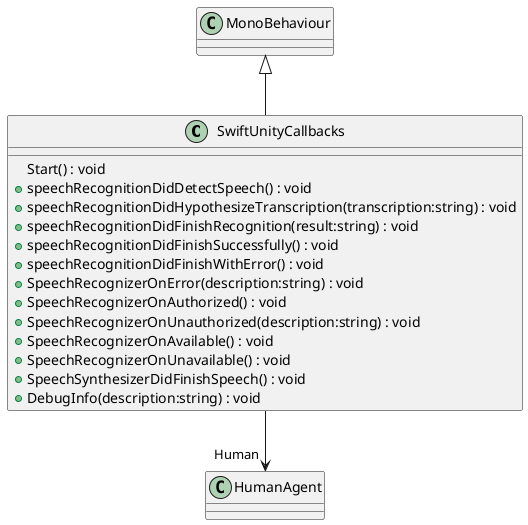 @startuml
class SwiftUnityCallbacks {
    Start() : void
    + speechRecognitionDidDetectSpeech() : void
    + speechRecognitionDidHypothesizeTranscription(transcription:string) : void
    + speechRecognitionDidFinishRecognition(result:string) : void
    + speechRecognitionDidFinishSuccessfully() : void
    + speechRecognitionDidFinishWithError() : void
    + SpeechRecognizerOnError(description:string) : void
    + SpeechRecognizerOnAuthorized() : void
    + SpeechRecognizerOnUnauthorized(description:string) : void
    + SpeechRecognizerOnAvailable() : void
    + SpeechRecognizerOnUnavailable() : void
    + SpeechSynthesizerDidFinishSpeech() : void
    + DebugInfo(description:string) : void
}
MonoBehaviour <|-- SwiftUnityCallbacks
SwiftUnityCallbacks --> "Human" HumanAgent
@enduml
